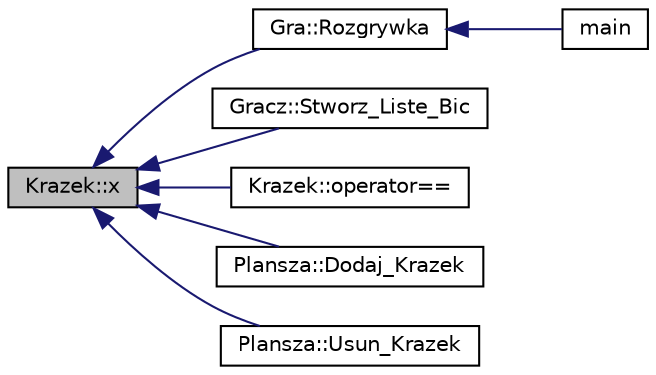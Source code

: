 digraph "Krazek::x"
{
  edge [fontname="Helvetica",fontsize="10",labelfontname="Helvetica",labelfontsize="10"];
  node [fontname="Helvetica",fontsize="10",shape=record];
  rankdir="LR";
  Node1 [label="Krazek::x",height=0.2,width=0.4,color="black", fillcolor="grey75", style="filled" fontcolor="black"];
  Node1 -> Node2 [dir="back",color="midnightblue",fontsize="10",style="solid",fontname="Helvetica"];
  Node2 [label="Gra::Rozgrywka",height=0.2,width=0.4,color="black", fillcolor="white", style="filled",URL="$class_gra.html#a7f2a68af5fb031ec322c1dfebf1cc641",tooltip="Funkcja Rozgrywka."];
  Node2 -> Node3 [dir="back",color="midnightblue",fontsize="10",style="solid",fontname="Helvetica"];
  Node3 [label="main",height=0.2,width=0.4,color="black", fillcolor="white", style="filled",URL="$_main_8cpp.html#a3c04138a5bfe5d72780bb7e82a18e627",tooltip="MAIN."];
  Node1 -> Node4 [dir="back",color="midnightblue",fontsize="10",style="solid",fontname="Helvetica"];
  Node4 [label="Gracz::Stworz_Liste_Bic",height=0.2,width=0.4,color="black", fillcolor="white", style="filled",URL="$class_gracz.html#a21d16a5c1b26cb41542128c37649151d",tooltip="Stworz_Liste_Bic."];
  Node1 -> Node5 [dir="back",color="midnightblue",fontsize="10",style="solid",fontname="Helvetica"];
  Node5 [label="Krazek::operator==",height=0.2,width=0.4,color="black", fillcolor="white", style="filled",URL="$class_krazek.html#a83dfee22f9cee979b3406fa855bbb0a8",tooltip="Przeciazenie operatora ==."];
  Node1 -> Node6 [dir="back",color="midnightblue",fontsize="10",style="solid",fontname="Helvetica"];
  Node6 [label="Plansza::Dodaj_Krazek",height=0.2,width=0.4,color="black", fillcolor="white", style="filled",URL="$class_plansza.html#ae281651331a7fc92eb6b3431d9157ea5"];
  Node1 -> Node7 [dir="back",color="midnightblue",fontsize="10",style="solid",fontname="Helvetica"];
  Node7 [label="Plansza::Usun_Krazek",height=0.2,width=0.4,color="black", fillcolor="white", style="filled",URL="$class_plansza.html#ac4123ef599193f61a85ff0c4e14baa9c"];
}
